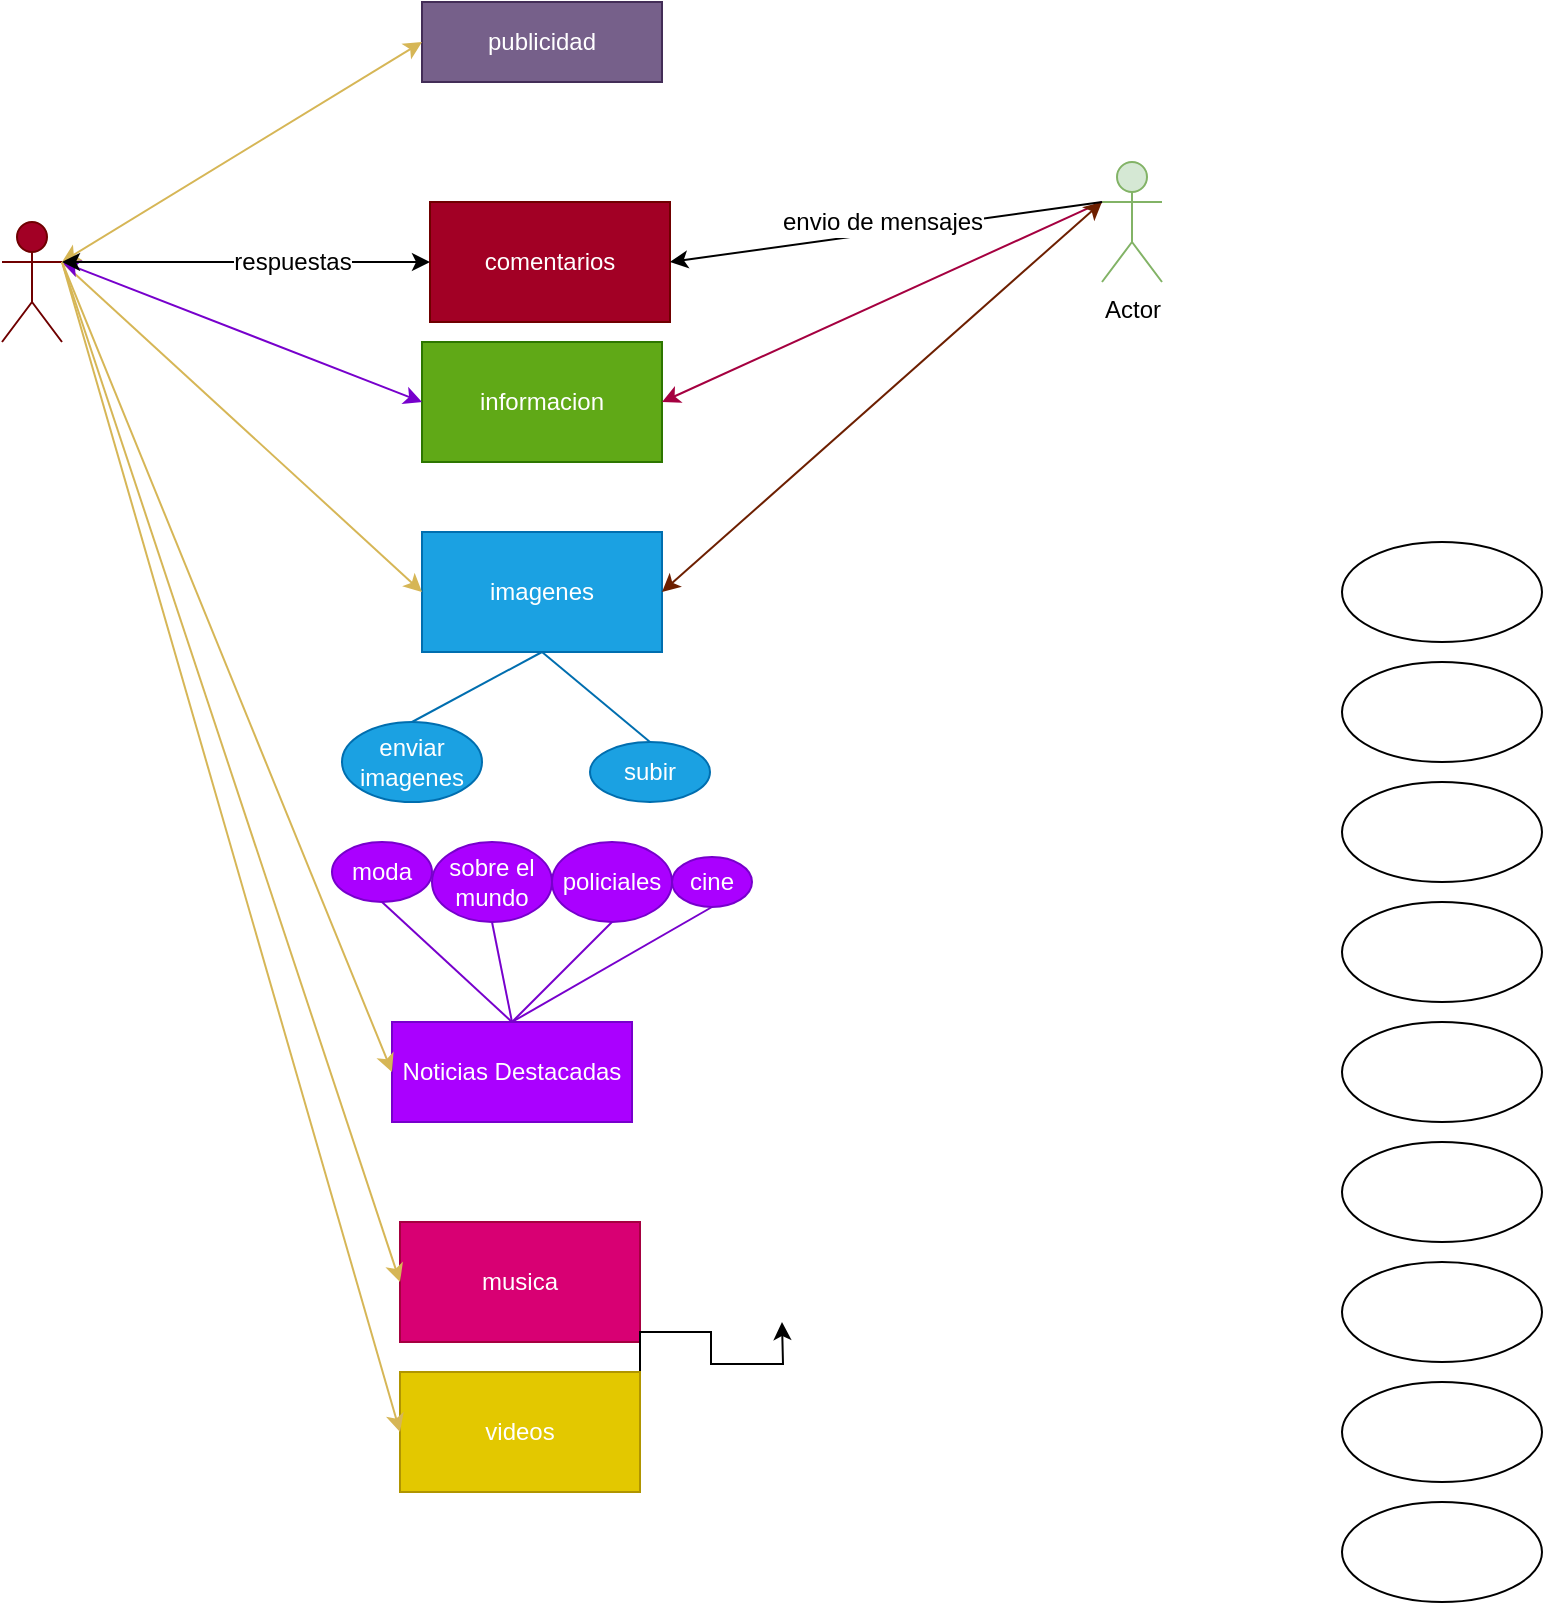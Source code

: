 <mxfile version="12.7.9" type="device"><diagram id="cQtsVK-wPbzoUickOhKt" name="Página-1"><mxGraphModel dx="1209" dy="880" grid="1" gridSize="10" guides="1" tooltips="1" connect="1" arrows="1" fold="1" page="1" pageScale="1" pageWidth="827" pageHeight="1169" math="0" shadow="0"><root><mxCell id="0"/><mxCell id="1" parent="0"/><mxCell id="dxaz1-LRr7kSqKhdhvzg-1" value="publicidad" style="rounded=0;whiteSpace=wrap;html=1;fillColor=#76608a;strokeColor=#432D57;fontColor=#ffffff;" parent="1" vertex="1"><mxGeometry x="320" y="40" width="120" height="40" as="geometry"/></mxCell><mxCell id="dxaz1-LRr7kSqKhdhvzg-2" value="imagenes" style="rounded=0;whiteSpace=wrap;html=1;fillColor=#1ba1e2;strokeColor=#006EAF;fontColor=#ffffff;" parent="1" vertex="1"><mxGeometry x="320" y="305" width="120" height="60" as="geometry"/></mxCell><mxCell id="dxaz1-LRr7kSqKhdhvzg-10" value="Actor" style="shape=umlActor;verticalLabelPosition=bottom;labelBackgroundColor=#ffffff;verticalAlign=top;html=1;outlineConnect=0;fillColor=#a20025;strokeColor=#6F0000;fontColor=#ffffff;" parent="1" vertex="1"><mxGeometry x="110" y="150" width="30" height="60" as="geometry"/></mxCell><mxCell id="dxaz1-LRr7kSqKhdhvzg-11" value="Actor" style="shape=umlActor;verticalLabelPosition=bottom;labelBackgroundColor=#ffffff;verticalAlign=top;html=1;outlineConnect=0;fillColor=#d5e8d4;strokeColor=#82b366;" parent="1" vertex="1"><mxGeometry x="660" y="120" width="30" height="60" as="geometry"/></mxCell><mxCell id="dxaz1-LRr7kSqKhdhvzg-13" value="informacion" style="rounded=0;whiteSpace=wrap;html=1;fillColor=#60a917;strokeColor=#2D7600;fontColor=#ffffff;" parent="1" vertex="1"><mxGeometry x="320" y="210" width="120" height="60" as="geometry"/></mxCell><mxCell id="dxaz1-LRr7kSqKhdhvzg-20" value="" style="endArrow=classic;html=1;entryX=0;entryY=0.5;entryDx=0;entryDy=0;fillColor=#fff2cc;strokeColor=#d6b656;" parent="1" target="dxaz1-LRr7kSqKhdhvzg-2" edge="1"><mxGeometry width="50" height="50" relative="1" as="geometry"><mxPoint x="140" y="170" as="sourcePoint"/><mxPoint x="220" y="190" as="targetPoint"/></mxGeometry></mxCell><mxCell id="dxaz1-LRr7kSqKhdhvzg-21" value="" style="endArrow=classic;html=1;entryX=1;entryY=0.5;entryDx=0;entryDy=0;exitX=0;exitY=0.333;exitDx=0;exitDy=0;exitPerimeter=0;fillColor=#d80073;strokeColor=#A50040;" parent="1" source="dxaz1-LRr7kSqKhdhvzg-11" target="dxaz1-LRr7kSqKhdhvzg-13" edge="1"><mxGeometry width="50" height="50" relative="1" as="geometry"><mxPoint x="390" y="340" as="sourcePoint"/><mxPoint x="440" y="290" as="targetPoint"/><Array as="points"/></mxGeometry></mxCell><mxCell id="dxaz1-LRr7kSqKhdhvzg-24" value="" style="endArrow=classic;startArrow=classic;html=1;exitX=1;exitY=0.333;exitDx=0;exitDy=0;exitPerimeter=0;entryX=0;entryY=0.5;entryDx=0;entryDy=0;fillColor=#aa00ff;strokeColor=#7700CC;" parent="1" source="dxaz1-LRr7kSqKhdhvzg-10" target="dxaz1-LRr7kSqKhdhvzg-13" edge="1"><mxGeometry width="50" height="50" relative="1" as="geometry"><mxPoint x="220" y="190" as="sourcePoint"/><mxPoint x="270" y="140" as="targetPoint"/></mxGeometry></mxCell><mxCell id="dxaz1-LRr7kSqKhdhvzg-27" value="" style="endArrow=classic;startArrow=classic;html=1;exitX=1;exitY=0.5;exitDx=0;exitDy=0;entryX=0;entryY=0.333;entryDx=0;entryDy=0;entryPerimeter=0;fillColor=#a0522d;strokeColor=#6D1F00;" parent="1" source="dxaz1-LRr7kSqKhdhvzg-2" target="dxaz1-LRr7kSqKhdhvzg-11" edge="1"><mxGeometry width="50" height="50" relative="1" as="geometry"><mxPoint x="530" y="260" as="sourcePoint"/><mxPoint x="580" y="210" as="targetPoint"/></mxGeometry></mxCell><mxCell id="dxaz1-LRr7kSqKhdhvzg-28" value="" style="endArrow=classic;startArrow=classic;html=1;entryX=0;entryY=0.5;entryDx=0;entryDy=0;exitX=1;exitY=0.333;exitDx=0;exitDy=0;exitPerimeter=0;fillColor=#fff2cc;strokeColor=#d6b656;gradientColor=#ffd966;" parent="1" source="dxaz1-LRr7kSqKhdhvzg-10" target="dxaz1-LRr7kSqKhdhvzg-1" edge="1"><mxGeometry width="50" height="50" relative="1" as="geometry"><mxPoint x="150" y="170" as="sourcePoint"/><mxPoint x="240" y="60" as="targetPoint"/></mxGeometry></mxCell><mxCell id="dxaz1-LRr7kSqKhdhvzg-31" value="Noticias Destacadas" style="rounded=0;whiteSpace=wrap;html=1;fillColor=#aa00ff;strokeColor=#7700CC;fontColor=#ffffff;" parent="1" vertex="1"><mxGeometry x="305" y="550" width="120" height="50" as="geometry"/></mxCell><mxCell id="dxaz1-LRr7kSqKhdhvzg-32" value="" style="endArrow=classic;html=1;exitX=1;exitY=0.333;exitDx=0;exitDy=0;exitPerimeter=0;entryX=0;entryY=0.5;entryDx=0;entryDy=0;gradientColor=#ffd966;fillColor=#fff2cc;strokeColor=#d6b656;" parent="1" source="dxaz1-LRr7kSqKhdhvzg-10" target="dxaz1-LRr7kSqKhdhvzg-31" edge="1"><mxGeometry width="50" height="50" relative="1" as="geometry"><mxPoint x="170" y="330" as="sourcePoint"/><mxPoint x="220" y="280" as="targetPoint"/></mxGeometry></mxCell><mxCell id="dxaz1-LRr7kSqKhdhvzg-33" value="musica" style="rounded=0;whiteSpace=wrap;html=1;fillColor=#d80073;strokeColor=#A50040;fontColor=#ffffff;" parent="1" vertex="1"><mxGeometry x="309" y="650" width="120" height="60" as="geometry"/></mxCell><mxCell id="dxaz1-LRr7kSqKhdhvzg-34" value="" style="endArrow=classic;html=1;entryX=0;entryY=0.5;entryDx=0;entryDy=0;gradientColor=#ffd966;fillColor=#fff2cc;strokeColor=#d6b656;" parent="1" target="dxaz1-LRr7kSqKhdhvzg-33" edge="1"><mxGeometry width="50" height="50" relative="1" as="geometry"><mxPoint x="140" y="170" as="sourcePoint"/><mxPoint x="190" y="270" as="targetPoint"/></mxGeometry></mxCell><mxCell id="Fw_fl1EqVKIFyB8uYJZ2-3" style="edgeStyle=orthogonalEdgeStyle;rounded=0;orthogonalLoop=1;jettySize=auto;html=1;exitX=1;exitY=0;exitDx=0;exitDy=0;" edge="1" parent="1" source="dxaz1-LRr7kSqKhdhvzg-35"><mxGeometry relative="1" as="geometry"><mxPoint x="500" y="700" as="targetPoint"/></mxGeometry></mxCell><mxCell id="dxaz1-LRr7kSqKhdhvzg-35" value="videos" style="rounded=0;whiteSpace=wrap;html=1;fillColor=#e3c800;strokeColor=#B09500;fontColor=#ffffff;" parent="1" vertex="1"><mxGeometry x="309" y="725" width="120" height="60" as="geometry"/></mxCell><mxCell id="dxaz1-LRr7kSqKhdhvzg-36" value="" style="endArrow=classic;html=1;exitX=1;exitY=0.333;exitDx=0;exitDy=0;exitPerimeter=0;entryX=0;entryY=0.5;entryDx=0;entryDy=0;gradientColor=#ffd966;fillColor=#fff2cc;strokeColor=#d6b656;" parent="1" source="dxaz1-LRr7kSqKhdhvzg-10" target="dxaz1-LRr7kSqKhdhvzg-35" edge="1"><mxGeometry width="50" height="50" relative="1" as="geometry"><mxPoint x="140" y="320" as="sourcePoint"/><mxPoint x="190" y="270" as="targetPoint"/></mxGeometry></mxCell><mxCell id="dxaz1-LRr7kSqKhdhvzg-37" value="sobre el mundo" style="ellipse;whiteSpace=wrap;html=1;fillColor=#aa00ff;strokeColor=#7700CC;fontColor=#ffffff;" parent="1" vertex="1"><mxGeometry x="325" y="460" width="60" height="40" as="geometry"/></mxCell><mxCell id="dxaz1-LRr7kSqKhdhvzg-38" value="" style="ellipse;whiteSpace=wrap;html=1;" parent="1" vertex="1"><mxGeometry x="780" y="790" width="100" height="50" as="geometry"/></mxCell><mxCell id="dxaz1-LRr7kSqKhdhvzg-39" value="" style="ellipse;whiteSpace=wrap;html=1;" parent="1" vertex="1"><mxGeometry x="780" y="730" width="100" height="50" as="geometry"/></mxCell><mxCell id="dxaz1-LRr7kSqKhdhvzg-40" value="policiales" style="ellipse;whiteSpace=wrap;html=1;fillColor=#aa00ff;strokeColor=#7700CC;fontColor=#ffffff;" parent="1" vertex="1"><mxGeometry x="385" y="460" width="60" height="40" as="geometry"/></mxCell><mxCell id="dxaz1-LRr7kSqKhdhvzg-41" value="" style="ellipse;whiteSpace=wrap;html=1;" parent="1" vertex="1"><mxGeometry x="780" y="670" width="100" height="50" as="geometry"/></mxCell><mxCell id="dxaz1-LRr7kSqKhdhvzg-42" value="moda" style="ellipse;whiteSpace=wrap;html=1;fillColor=#aa00ff;strokeColor=#7700CC;fontColor=#ffffff;" parent="1" vertex="1"><mxGeometry x="275" y="460" width="50" height="30" as="geometry"/></mxCell><mxCell id="dxaz1-LRr7kSqKhdhvzg-43" value="cine" style="ellipse;whiteSpace=wrap;html=1;fillColor=#aa00ff;strokeColor=#7700CC;fontColor=#ffffff;" parent="1" vertex="1"><mxGeometry x="445" y="467.5" width="40" height="25" as="geometry"/></mxCell><mxCell id="dxaz1-LRr7kSqKhdhvzg-44" value="" style="ellipse;whiteSpace=wrap;html=1;" parent="1" vertex="1"><mxGeometry x="780" y="610" width="100" height="50" as="geometry"/></mxCell><mxCell id="dxaz1-LRr7kSqKhdhvzg-45" value="" style="ellipse;whiteSpace=wrap;html=1;" parent="1" vertex="1"><mxGeometry x="780" y="550" width="100" height="50" as="geometry"/></mxCell><mxCell id="dxaz1-LRr7kSqKhdhvzg-46" value="" style="ellipse;whiteSpace=wrap;html=1;" parent="1" vertex="1"><mxGeometry x="780" y="490" width="100" height="50" as="geometry"/></mxCell><mxCell id="dxaz1-LRr7kSqKhdhvzg-47" value="" style="ellipse;whiteSpace=wrap;html=1;" parent="1" vertex="1"><mxGeometry x="780" y="430" width="100" height="50" as="geometry"/></mxCell><mxCell id="dxaz1-LRr7kSqKhdhvzg-48" value="" style="ellipse;whiteSpace=wrap;html=1;" parent="1" vertex="1"><mxGeometry x="780" y="370" width="100" height="50" as="geometry"/></mxCell><mxCell id="dxaz1-LRr7kSqKhdhvzg-49" value="" style="ellipse;whiteSpace=wrap;html=1;" parent="1" vertex="1"><mxGeometry x="780" y="310" width="100" height="50" as="geometry"/></mxCell><mxCell id="dxaz1-LRr7kSqKhdhvzg-50" value="subir" style="ellipse;whiteSpace=wrap;html=1;fillColor=#1ba1e2;strokeColor=#006EAF;fontColor=#ffffff;" parent="1" vertex="1"><mxGeometry x="404" y="410" width="60" height="30" as="geometry"/></mxCell><mxCell id="dxaz1-LRr7kSqKhdhvzg-51" value="enviar imagenes" style="ellipse;whiteSpace=wrap;html=1;fillColor=#1ba1e2;strokeColor=#006EAF;fontColor=#ffffff;" parent="1" vertex="1"><mxGeometry x="280" y="400" width="70" height="40" as="geometry"/></mxCell><mxCell id="dxaz1-LRr7kSqKhdhvzg-53" value="" style="endArrow=none;html=1;exitX=0.5;exitY=0;exitDx=0;exitDy=0;entryX=0.5;entryY=1;entryDx=0;entryDy=0;fillColor=#aa00ff;strokeColor=#7700CC;" parent="1" source="dxaz1-LRr7kSqKhdhvzg-31" target="dxaz1-LRr7kSqKhdhvzg-42" edge="1"><mxGeometry width="50" height="50" relative="1" as="geometry"><mxPoint x="295" y="535" as="sourcePoint"/><mxPoint x="345" y="485" as="targetPoint"/></mxGeometry></mxCell><mxCell id="dxaz1-LRr7kSqKhdhvzg-54" value="" style="endArrow=none;html=1;exitX=0.5;exitY=0;exitDx=0;exitDy=0;entryX=0.5;entryY=1;entryDx=0;entryDy=0;fillColor=#aa00ff;strokeColor=#7700CC;" parent="1" source="dxaz1-LRr7kSqKhdhvzg-31" target="dxaz1-LRr7kSqKhdhvzg-37" edge="1"><mxGeometry width="50" height="50" relative="1" as="geometry"><mxPoint x="375" y="555" as="sourcePoint"/><mxPoint x="435" y="485" as="targetPoint"/><Array as="points"/></mxGeometry></mxCell><mxCell id="dxaz1-LRr7kSqKhdhvzg-55" value="" style="endArrow=none;html=1;exitX=0.5;exitY=0;exitDx=0;exitDy=0;entryX=0.5;entryY=1;entryDx=0;entryDy=0;fillColor=#aa00ff;strokeColor=#7700CC;" parent="1" source="dxaz1-LRr7kSqKhdhvzg-31" target="dxaz1-LRr7kSqKhdhvzg-40" edge="1"><mxGeometry width="50" height="50" relative="1" as="geometry"><mxPoint x="409" y="540" as="sourcePoint"/><mxPoint x="459" y="490" as="targetPoint"/></mxGeometry></mxCell><mxCell id="dxaz1-LRr7kSqKhdhvzg-56" value="" style="endArrow=none;html=1;exitX=0.5;exitY=0;exitDx=0;exitDy=0;entryX=0.5;entryY=1;entryDx=0;entryDy=0;fillColor=#aa00ff;strokeColor=#7700CC;" parent="1" source="dxaz1-LRr7kSqKhdhvzg-31" target="dxaz1-LRr7kSqKhdhvzg-43" edge="1"><mxGeometry width="50" height="50" relative="1" as="geometry"><mxPoint x="455" y="560" as="sourcePoint"/><mxPoint x="505" y="510" as="targetPoint"/></mxGeometry></mxCell><mxCell id="dxaz1-LRr7kSqKhdhvzg-57" value="" style="endArrow=none;html=1;exitX=0.5;exitY=0;exitDx=0;exitDy=0;entryX=0.5;entryY=1;entryDx=0;entryDy=0;fillColor=#1ba1e2;strokeColor=#006EAF;" parent="1" source="dxaz1-LRr7kSqKhdhvzg-51" target="dxaz1-LRr7kSqKhdhvzg-2" edge="1"><mxGeometry width="50" height="50" relative="1" as="geometry"><mxPoint x="394" y="520" as="sourcePoint"/><mxPoint x="444" y="470" as="targetPoint"/></mxGeometry></mxCell><mxCell id="dxaz1-LRr7kSqKhdhvzg-58" value="" style="endArrow=none;html=1;exitX=0.5;exitY=0;exitDx=0;exitDy=0;entryX=0.5;entryY=1;entryDx=0;entryDy=0;fillColor=#1ba1e2;strokeColor=#006EAF;" parent="1" source="dxaz1-LRr7kSqKhdhvzg-50" target="dxaz1-LRr7kSqKhdhvzg-2" edge="1"><mxGeometry width="50" height="50" relative="1" as="geometry"><mxPoint x="404" y="540" as="sourcePoint"/><mxPoint x="454" y="490" as="targetPoint"/></mxGeometry></mxCell><mxCell id="dxaz1-LRr7kSqKhdhvzg-59" value="comentarios" style="rounded=0;whiteSpace=wrap;html=1;fillColor=#a20025;strokeColor=#6F0000;fontColor=#ffffff;" parent="1" vertex="1"><mxGeometry x="324" y="140" width="120" height="60" as="geometry"/></mxCell><mxCell id="dxaz1-LRr7kSqKhdhvzg-62" value="" style="endArrow=classic;html=1;entryX=1;entryY=0.5;entryDx=0;entryDy=0;exitX=0;exitY=0.333;exitDx=0;exitDy=0;exitPerimeter=0;" parent="1" source="dxaz1-LRr7kSqKhdhvzg-11" target="dxaz1-LRr7kSqKhdhvzg-59" edge="1"><mxGeometry width="50" height="50" relative="1" as="geometry"><mxPoint x="550" y="180" as="sourcePoint"/><mxPoint x="600" y="130" as="targetPoint"/></mxGeometry></mxCell><mxCell id="dxaz1-LRr7kSqKhdhvzg-65" value="envio de mensajes" style="text;html=1;align=center;verticalAlign=middle;resizable=0;points=[];labelBackgroundColor=#ffffff;" parent="dxaz1-LRr7kSqKhdhvzg-62" vertex="1" connectable="0"><mxGeometry x="0.442" y="1" relative="1" as="geometry"><mxPoint x="45.37" y="-12.59" as="offset"/></mxGeometry></mxCell><mxCell id="dxaz1-LRr7kSqKhdhvzg-63" value="" style="endArrow=classic;startArrow=classic;html=1;exitX=1;exitY=0.333;exitDx=0;exitDy=0;exitPerimeter=0;entryX=0;entryY=0.5;entryDx=0;entryDy=0;" parent="1" source="dxaz1-LRr7kSqKhdhvzg-10" target="dxaz1-LRr7kSqKhdhvzg-59" edge="1"><mxGeometry width="50" height="50" relative="1" as="geometry"><mxPoint x="230" y="190" as="sourcePoint"/><mxPoint x="280" y="140" as="targetPoint"/></mxGeometry></mxCell><mxCell id="dxaz1-LRr7kSqKhdhvzg-64" value="respuestas" style="text;html=1;align=center;verticalAlign=middle;resizable=0;points=[];labelBackgroundColor=#ffffff;" parent="dxaz1-LRr7kSqKhdhvzg-63" vertex="1" connectable="0"><mxGeometry x="0.243" relative="1" as="geometry"><mxPoint as="offset"/></mxGeometry></mxCell></root></mxGraphModel></diagram></mxfile>